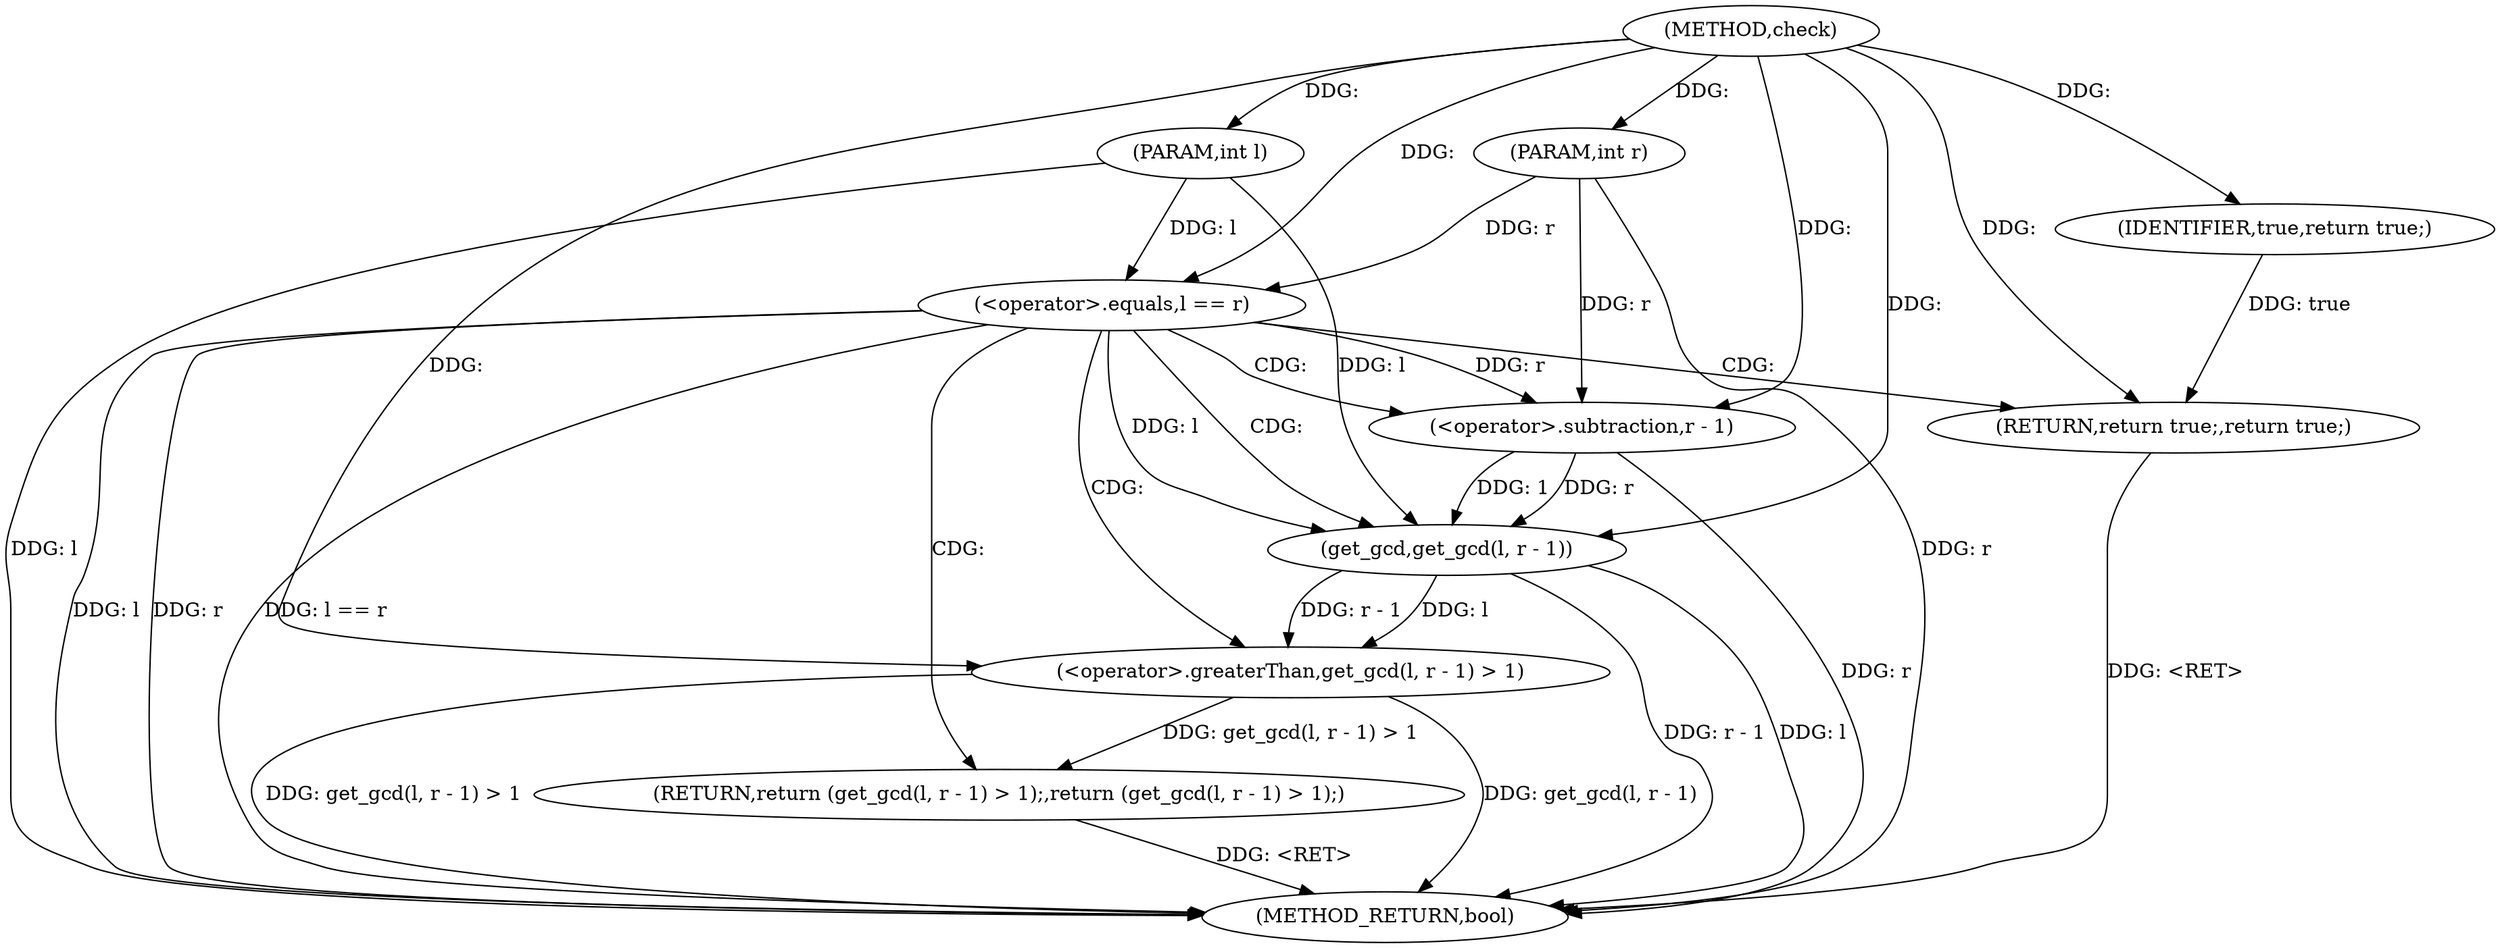 digraph "check" {  
"1000253" [label = "(METHOD,check)" ]
"1000271" [label = "(METHOD_RETURN,bool)" ]
"1000254" [label = "(PARAM,int l)" ]
"1000255" [label = "(PARAM,int r)" ]
"1000263" [label = "(RETURN,return (get_gcd(l, r - 1) > 1);,return (get_gcd(l, r - 1) > 1);)" ]
"1000258" [label = "(<operator>.equals,l == r)" ]
"1000261" [label = "(RETURN,return true;,return true;)" ]
"1000264" [label = "(<operator>.greaterThan,get_gcd(l, r - 1) > 1)" ]
"1000262" [label = "(IDENTIFIER,true,return true;)" ]
"1000265" [label = "(get_gcd,get_gcd(l, r - 1))" ]
"1000267" [label = "(<operator>.subtraction,r - 1)" ]
  "1000263" -> "1000271"  [ label = "DDG: <RET>"] 
  "1000261" -> "1000271"  [ label = "DDG: <RET>"] 
  "1000254" -> "1000271"  [ label = "DDG: l"] 
  "1000255" -> "1000271"  [ label = "DDG: r"] 
  "1000258" -> "1000271"  [ label = "DDG: l"] 
  "1000258" -> "1000271"  [ label = "DDG: r"] 
  "1000258" -> "1000271"  [ label = "DDG: l == r"] 
  "1000265" -> "1000271"  [ label = "DDG: l"] 
  "1000267" -> "1000271"  [ label = "DDG: r"] 
  "1000265" -> "1000271"  [ label = "DDG: r - 1"] 
  "1000264" -> "1000271"  [ label = "DDG: get_gcd(l, r - 1)"] 
  "1000264" -> "1000271"  [ label = "DDG: get_gcd(l, r - 1) > 1"] 
  "1000253" -> "1000254"  [ label = "DDG: "] 
  "1000253" -> "1000255"  [ label = "DDG: "] 
  "1000264" -> "1000263"  [ label = "DDG: get_gcd(l, r - 1) > 1"] 
  "1000262" -> "1000261"  [ label = "DDG: true"] 
  "1000253" -> "1000261"  [ label = "DDG: "] 
  "1000254" -> "1000258"  [ label = "DDG: l"] 
  "1000253" -> "1000258"  [ label = "DDG: "] 
  "1000255" -> "1000258"  [ label = "DDG: r"] 
  "1000253" -> "1000262"  [ label = "DDG: "] 
  "1000265" -> "1000264"  [ label = "DDG: r - 1"] 
  "1000265" -> "1000264"  [ label = "DDG: l"] 
  "1000253" -> "1000264"  [ label = "DDG: "] 
  "1000258" -> "1000265"  [ label = "DDG: l"] 
  "1000254" -> "1000265"  [ label = "DDG: l"] 
  "1000253" -> "1000265"  [ label = "DDG: "] 
  "1000267" -> "1000265"  [ label = "DDG: 1"] 
  "1000267" -> "1000265"  [ label = "DDG: r"] 
  "1000258" -> "1000267"  [ label = "DDG: r"] 
  "1000255" -> "1000267"  [ label = "DDG: r"] 
  "1000253" -> "1000267"  [ label = "DDG: "] 
  "1000258" -> "1000263"  [ label = "CDG: "] 
  "1000258" -> "1000261"  [ label = "CDG: "] 
  "1000258" -> "1000267"  [ label = "CDG: "] 
  "1000258" -> "1000265"  [ label = "CDG: "] 
  "1000258" -> "1000264"  [ label = "CDG: "] 
}
